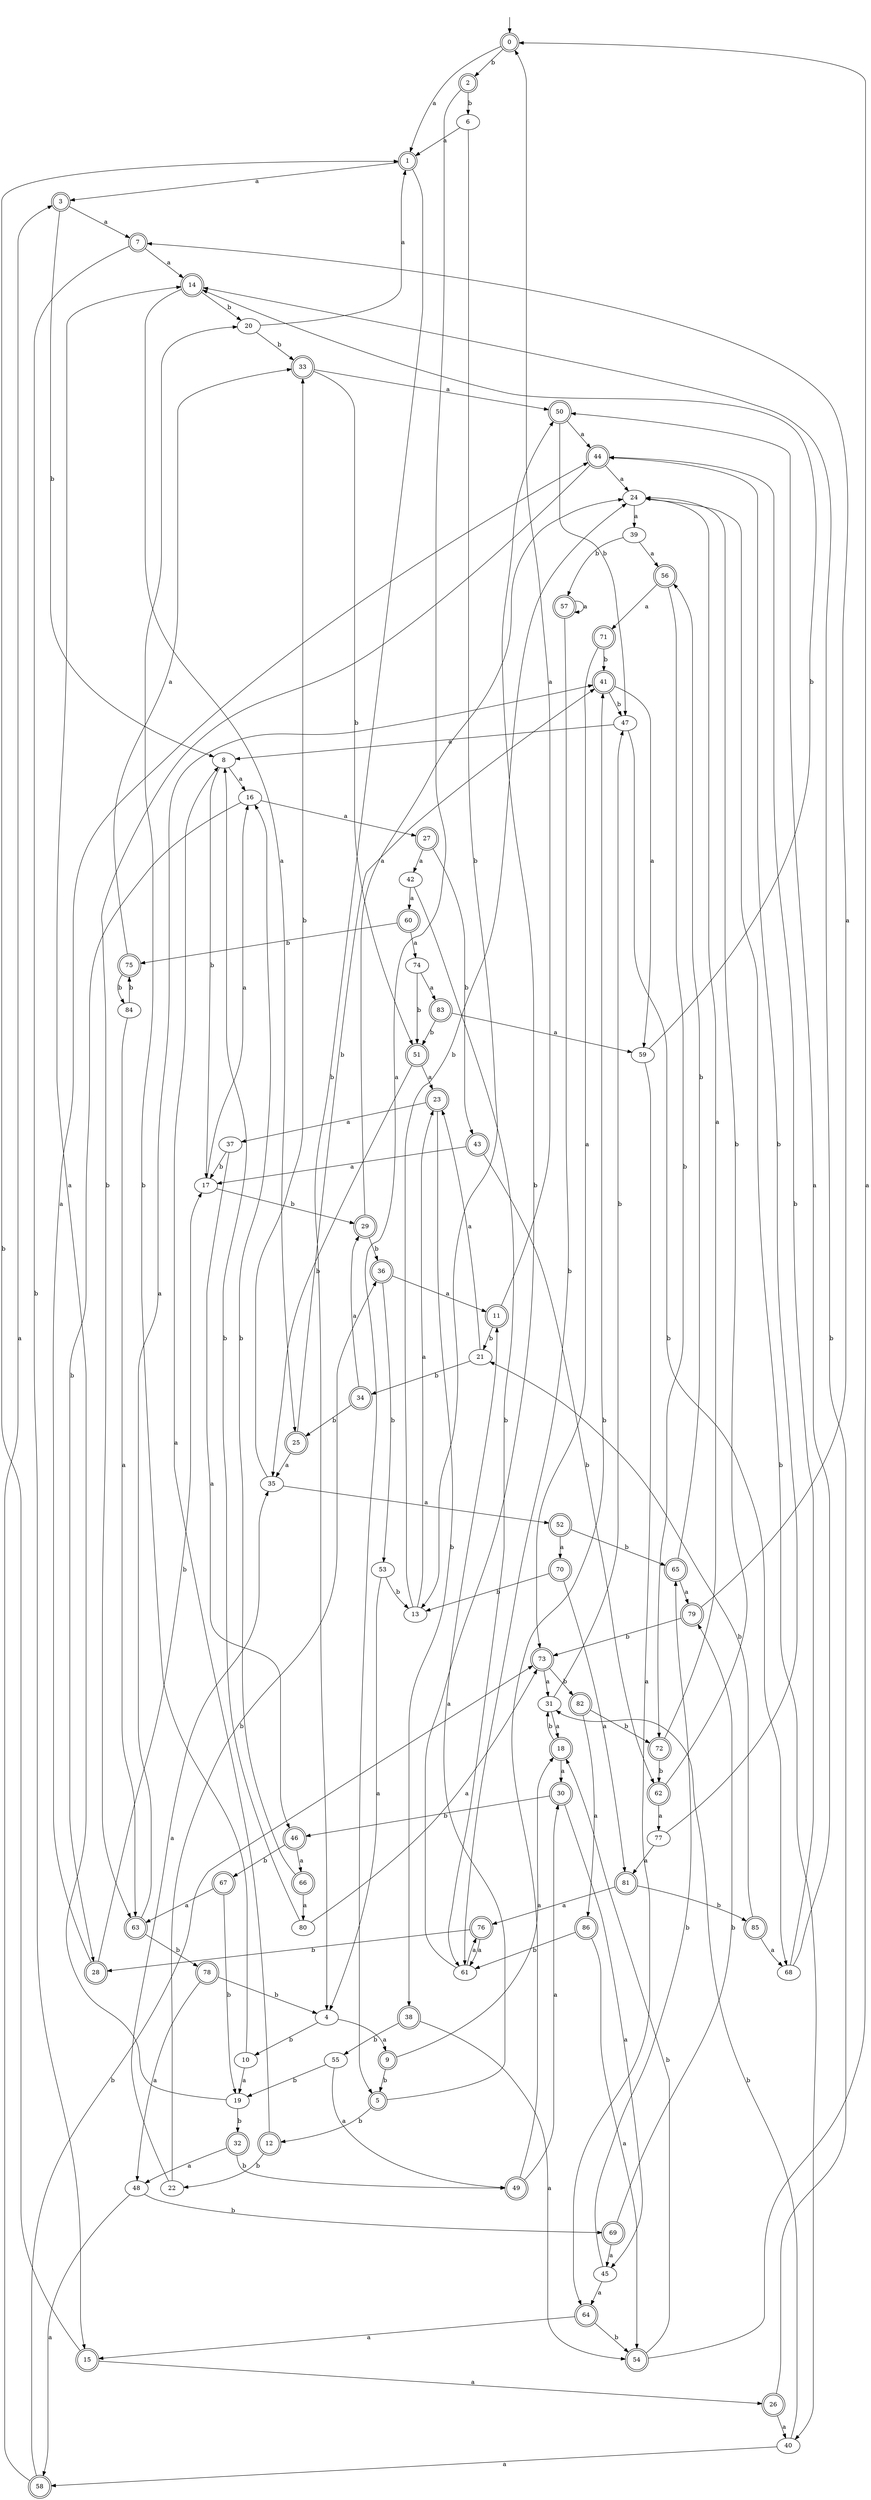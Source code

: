 digraph RandomDFA {
  __start0 [label="", shape=none];
  __start0 -> 0 [label=""];
  0 [shape=circle] [shape=doublecircle]
  0 -> 1 [label="a"]
  0 -> 2 [label="b"]
  1 [shape=doublecircle]
  1 -> 3 [label="a"]
  1 -> 4 [label="b"]
  2 [shape=doublecircle]
  2 -> 5 [label="a"]
  2 -> 6 [label="b"]
  3 [shape=doublecircle]
  3 -> 7 [label="a"]
  3 -> 8 [label="b"]
  4
  4 -> 9 [label="a"]
  4 -> 10 [label="b"]
  5 [shape=doublecircle]
  5 -> 11 [label="a"]
  5 -> 12 [label="b"]
  6
  6 -> 1 [label="a"]
  6 -> 13 [label="b"]
  7 [shape=doublecircle]
  7 -> 14 [label="a"]
  7 -> 15 [label="b"]
  8
  8 -> 16 [label="a"]
  8 -> 17 [label="b"]
  9 [shape=doublecircle]
  9 -> 18 [label="a"]
  9 -> 5 [label="b"]
  10
  10 -> 19 [label="a"]
  10 -> 20 [label="b"]
  11 [shape=doublecircle]
  11 -> 0 [label="a"]
  11 -> 21 [label="b"]
  12 [shape=doublecircle]
  12 -> 8 [label="a"]
  12 -> 22 [label="b"]
  13
  13 -> 23 [label="a"]
  13 -> 24 [label="b"]
  14 [shape=doublecircle]
  14 -> 25 [label="a"]
  14 -> 20 [label="b"]
  15 [shape=doublecircle]
  15 -> 26 [label="a"]
  15 -> 1 [label="b"]
  16
  16 -> 27 [label="a"]
  16 -> 28 [label="b"]
  17
  17 -> 16 [label="a"]
  17 -> 29 [label="b"]
  18 [shape=doublecircle]
  18 -> 30 [label="a"]
  18 -> 31 [label="b"]
  19
  19 -> 14 [label="a"]
  19 -> 32 [label="b"]
  20
  20 -> 1 [label="a"]
  20 -> 33 [label="b"]
  21
  21 -> 23 [label="a"]
  21 -> 34 [label="b"]
  22
  22 -> 35 [label="a"]
  22 -> 36 [label="b"]
  23 [shape=doublecircle]
  23 -> 37 [label="a"]
  23 -> 38 [label="b"]
  24
  24 -> 39 [label="a"]
  24 -> 40 [label="b"]
  25 [shape=doublecircle]
  25 -> 35 [label="a"]
  25 -> 41 [label="b"]
  26 [shape=doublecircle]
  26 -> 40 [label="a"]
  26 -> 14 [label="b"]
  27 [shape=doublecircle]
  27 -> 42 [label="a"]
  27 -> 43 [label="b"]
  28 [shape=doublecircle]
  28 -> 44 [label="a"]
  28 -> 17 [label="b"]
  29 [shape=doublecircle]
  29 -> 24 [label="a"]
  29 -> 36 [label="b"]
  30 [shape=doublecircle]
  30 -> 45 [label="a"]
  30 -> 46 [label="b"]
  31
  31 -> 18 [label="a"]
  31 -> 47 [label="b"]
  32 [shape=doublecircle]
  32 -> 48 [label="a"]
  32 -> 49 [label="b"]
  33 [shape=doublecircle]
  33 -> 50 [label="a"]
  33 -> 51 [label="b"]
  34 [shape=doublecircle]
  34 -> 29 [label="a"]
  34 -> 25 [label="b"]
  35
  35 -> 52 [label="a"]
  35 -> 33 [label="b"]
  36 [shape=doublecircle]
  36 -> 11 [label="a"]
  36 -> 53 [label="b"]
  37
  37 -> 46 [label="a"]
  37 -> 17 [label="b"]
  38 [shape=doublecircle]
  38 -> 54 [label="a"]
  38 -> 55 [label="b"]
  39
  39 -> 56 [label="a"]
  39 -> 57 [label="b"]
  40
  40 -> 58 [label="a"]
  40 -> 31 [label="b"]
  41 [shape=doublecircle]
  41 -> 59 [label="a"]
  41 -> 47 [label="b"]
  42
  42 -> 60 [label="a"]
  42 -> 61 [label="b"]
  43 [shape=doublecircle]
  43 -> 17 [label="a"]
  43 -> 62 [label="b"]
  44 [shape=doublecircle]
  44 -> 24 [label="a"]
  44 -> 63 [label="b"]
  45
  45 -> 64 [label="a"]
  45 -> 65 [label="b"]
  46 [shape=doublecircle]
  46 -> 66 [label="a"]
  46 -> 67 [label="b"]
  47
  47 -> 8 [label="a"]
  47 -> 68 [label="b"]
  48
  48 -> 58 [label="a"]
  48 -> 69 [label="b"]
  49 [shape=doublecircle]
  49 -> 30 [label="a"]
  49 -> 41 [label="b"]
  50 [shape=doublecircle]
  50 -> 44 [label="a"]
  50 -> 47 [label="b"]
  51 [shape=doublecircle]
  51 -> 23 [label="a"]
  51 -> 35 [label="b"]
  52 [shape=doublecircle]
  52 -> 70 [label="a"]
  52 -> 65 [label="b"]
  53
  53 -> 4 [label="a"]
  53 -> 13 [label="b"]
  54 [shape=doublecircle]
  54 -> 0 [label="a"]
  54 -> 18 [label="b"]
  55
  55 -> 49 [label="a"]
  55 -> 19 [label="b"]
  56 [shape=doublecircle]
  56 -> 71 [label="a"]
  56 -> 72 [label="b"]
  57 [shape=doublecircle]
  57 -> 57 [label="a"]
  57 -> 61 [label="b"]
  58 [shape=doublecircle]
  58 -> 3 [label="a"]
  58 -> 73 [label="b"]
  59
  59 -> 64 [label="a"]
  59 -> 14 [label="b"]
  60 [shape=doublecircle]
  60 -> 74 [label="a"]
  60 -> 75 [label="b"]
  61
  61 -> 76 [label="a"]
  61 -> 50 [label="b"]
  62 [shape=doublecircle]
  62 -> 77 [label="a"]
  62 -> 24 [label="b"]
  63 [shape=doublecircle]
  63 -> 41 [label="a"]
  63 -> 78 [label="b"]
  64 [shape=doublecircle]
  64 -> 15 [label="a"]
  64 -> 54 [label="b"]
  65 [shape=doublecircle]
  65 -> 79 [label="a"]
  65 -> 56 [label="b"]
  66 [shape=doublecircle]
  66 -> 80 [label="a"]
  66 -> 16 [label="b"]
  67 [shape=doublecircle]
  67 -> 63 [label="a"]
  67 -> 19 [label="b"]
  68
  68 -> 50 [label="a"]
  68 -> 44 [label="b"]
  69 [shape=doublecircle]
  69 -> 45 [label="a"]
  69 -> 79 [label="b"]
  70 [shape=doublecircle]
  70 -> 81 [label="a"]
  70 -> 13 [label="b"]
  71 [shape=doublecircle]
  71 -> 73 [label="a"]
  71 -> 41 [label="b"]
  72 [shape=doublecircle]
  72 -> 24 [label="a"]
  72 -> 62 [label="b"]
  73 [shape=doublecircle]
  73 -> 31 [label="a"]
  73 -> 82 [label="b"]
  74
  74 -> 83 [label="a"]
  74 -> 51 [label="b"]
  75 [shape=doublecircle]
  75 -> 33 [label="a"]
  75 -> 84 [label="b"]
  76 [shape=doublecircle]
  76 -> 61 [label="a"]
  76 -> 28 [label="b"]
  77
  77 -> 81 [label="a"]
  77 -> 44 [label="b"]
  78 [shape=doublecircle]
  78 -> 48 [label="a"]
  78 -> 4 [label="b"]
  79 [shape=doublecircle]
  79 -> 7 [label="a"]
  79 -> 73 [label="b"]
  80
  80 -> 73 [label="a"]
  80 -> 8 [label="b"]
  81 [shape=doublecircle]
  81 -> 76 [label="a"]
  81 -> 85 [label="b"]
  82 [shape=doublecircle]
  82 -> 86 [label="a"]
  82 -> 72 [label="b"]
  83 [shape=doublecircle]
  83 -> 59 [label="a"]
  83 -> 51 [label="b"]
  84
  84 -> 63 [label="a"]
  84 -> 75 [label="b"]
  85 [shape=doublecircle]
  85 -> 68 [label="a"]
  85 -> 21 [label="b"]
  86 [shape=doublecircle]
  86 -> 54 [label="a"]
  86 -> 61 [label="b"]
}
